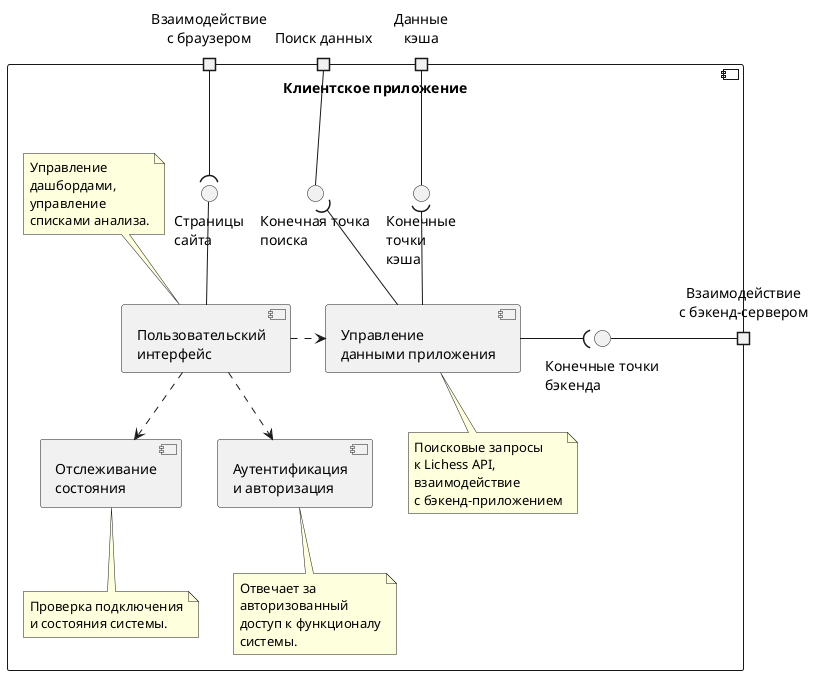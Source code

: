 ﻿@startuml backend-component

component "Бэкенд-приложение" {
    [API приложения] as api 
    [Аутентификация\nи авторизация] as auth
    [Управление\nданными приложения] as data_mg
    [Отслеживание\nсостояния] as perf
    
    api .r.> data_mg
    api ..> perf
    api ..> auth
    
    interface "Кэшированные\t\t\nданные" as icache
    data_mg -u-( icache
    port "Обновление\nкэшированных\nданных" as cache_p
    icache - cache_p
    
    interface "Данные\nпредметной\nобласти" as ilichess
    data_mg -u-( ilichess
    port "Получение\nданных\nот Lichess" as lichess_p
    ilichess - lichess_p
    
    interface "                 Пользовательские\n                  данные" as iuser_data
    data_mg -u-( iuser_data
    port "Чтение\nи сохранение\nданных" as user_data_p
    iuser_data - user_data_p
    
    interface "Конечные точки" as iapi
    api -u- iapi: HTTP,\nJSON,\nOAuth
    port "Предоставление\nконечных точек" as clients_p
    iapi )- clients_p
    
    note bottom of auth
    Отвечает за авторизованный
    доступ к API и ресурсам системы.
    end note

    note bottom of data_mg
    Управление списками
    пользователя, настройками.
    Управление
    анализируемыми данными
    и их обновление.
    end note

    note bottom of perf
    Проверка состояния
    системы, настройка
    логирования,
    политики повторной
    отправки запросов.
    end note

    note right of api
    Cодержит конечные точки,
    вызываемые клиентским
    приложением и
    другими пользователями API.
    end note
}

@enduml

@startuml frontend-component

component "Клиентское приложение" {
    [Пользовательский\nинтерфейс] as ui 
    [Аутентификация\nи авторизация] as auth
    [Управление\nданными приложения] as data_mg
    [Отслеживание\nсостояния] as perf
    
    ui .r.> data_mg
    ui ..> perf
    ui ..> auth
    
    port "Взаимодействие\nс браузером" as user_p
    interface "Страницы\nсайта" as ipages
    ipages -- ui
    ipages )- user_p
    
    port "Поиск данных" as search_p
    interface "Конечная точка\nпоиска" as isearch
    data_mg -u-( isearch
    isearch -- search_p
    
    portout "Взаимодействие\nс бэкенд-сервером" as back_p
    interface "Конечные точки\nбэкенда" as iapi
    data_mg -( iapi
    iapi - back_p
    
    port "Данные\nкэша" as cache_p
    interface "Конечные\nточки\nкэша" as icache
    data_mg -u-( icache
    icache - cache_p
    
    note bottom of auth
    Отвечает за
    авторизованный
    доступ к функционалу
    системы.
    end note

    note bottom of data_mg
    Поисковые запросы
    к Lichess API,
    взаимодействие
    с бэкенд-приложением
    end note

    note bottom of perf
    Проверка подключения
    и состояния системы.
    end note

    note top of ui
    Управление
    дашбордами,
    управление 
    списками анализа.
    end note
}

@enduml

@startuml composed-diagram

component "Бэкенд-приложение" {
    [API приложения] as api 
    [Аутентификация\nи авторизация] as auth
    [Управление\nданными приложения] as data_mg
    [Отслеживание\nсостояния] as perf
    
    api .r.> data_mg
    api ..> perf
    api ..> auth
    
    interface "Кэшированные\t\nданные" as icache
    data_mg -u-( icache
    port "Обновление\nкэшированных\nданных" as cache_p
    icache - cache_p
    
    interface "Данные\nпредметной\nобласти" as ilichess
    data_mg -u-( ilichess
    port "Получение\nданных\nот Lichess" as lichess_p
    ilichess - lichess_p
    
    interface "                 Пользовательские\n                  данные" as iuser_data
    data_mg -u-( iuser_data
    port "Чтение\nи сохранение\nданных" as user_data_p
    iuser_data - user_data_p
    
    interface "Конечные точки" as iapi
    api -u- iapi: HTTP,\nJSON,\nOAuth
    port "Предоставление\nконечных точек" as clients_p
    iapi )- clients_p
    
    note bottom of auth
    Отвечает за авторизованный
    доступ к API и ресурсам системы.
    end note

    note bottom of data_mg
    Управление списками
    пользователя, настройками.
    Управление
    анализируемыми данными
    и их обновление.
    end note

    note bottom of perf
    Проверка состояния
    системы, настройка
    логирования,
    политики повторной
    отправки запросов.
    end note

    note right of api
    Cодержит конечные точки,
    вызываемые клиентским
    приложением и
    другими пользователями API.
    end note
}

component "Клиентское приложение" {
    [Пользовательский\nинтерфейс] as ui 
    [Аутентификация\nи авторизация] as auth_client
    [Управление\nданными приложения] as data_mg_client
    [Отслеживание\nсостояния] as perf_client
    
    ui .r.> data_mg_client
    ui ..> perf_client
    ui ..> auth_client
    
    port "Взаимодействие\nс браузером" as user_p_client
    interface "Страницы\nсайта" as ipages
    ipages -- ui
    ipages )- user_p_client
    
    port "Поиск данных" as search_p
    interface "Конечная точка\nпоиска" as isearch_client
    data_mg_client -u-( isearch_client
    isearch_client -- search_p
    
    portout "Взаимодействие\nс бэкенд-сервером" as back_p_client
    interface "Конечные точки" as iapi_client
    data_mg_client -( iapi_client
    iapi_client - back_p_client
    
    port "Получение данных кэша" as cache_p_client
    interface "Конечные\nточки\nкэша" as icache_client
    data_mg_client -u-( icache_client
    icache_client - cache_p_client
    
    note bottom of auth_client
    Отвечает за
    авторизованный
    доступ к функционалу
    системы.
    end note

    note bottom of data_mg_client
    Поисковые запросы
    к Lichess API,
    взаимодействие
    с бэкенд-приложением,
    взаимодействие с кэшем
    end note

    note bottom of perf_client
    Проверка подключения
    и состояния системы.
    end note

    note top of ui
    Управление
    дашбордами,
    управление 
    списками анализа.
    end note
}

database "Redis-кэш" as redis
database "Данные\nпользователей" as db
cloud "Lichess.org" as lichess_cloud
interface "Lichess API" as lichess_api
interface "Страницы\nсайта" as user_pages
interface "Конечные точки Redis" as redis_api
interface "Backend\nAPI" as back_api
interface "TCP/IP | SQL" as sql
actor "Пользователи\nAPI" as api_users
person "Браузер\nпользователя" as browser

' external
lichess_api - lichess_cloud
user_pages )- browser
redis_api - redis
back_api )- api_users
sql - db

' back
clients_p -u- back_api
cache_p -u-( redis_api
lichess_p -u-( lichess_api
user_data_p -( sql

' client
user_p_client -u- user_pages
search_p -u-( lichess_api
back_p_client -r-( back_api
cache_p_client -( redis_api

@enduml